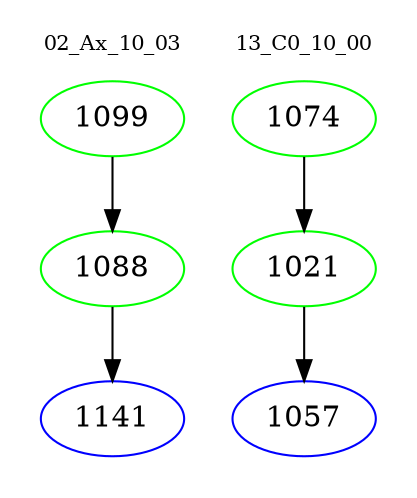 digraph{
subgraph cluster_0 {
color = white
label = "02_Ax_10_03";
fontsize=10;
T0_1099 [label="1099", color="green"]
T0_1099 -> T0_1088 [color="black"]
T0_1088 [label="1088", color="green"]
T0_1088 -> T0_1141 [color="black"]
T0_1141 [label="1141", color="blue"]
}
subgraph cluster_1 {
color = white
label = "13_C0_10_00";
fontsize=10;
T1_1074 [label="1074", color="green"]
T1_1074 -> T1_1021 [color="black"]
T1_1021 [label="1021", color="green"]
T1_1021 -> T1_1057 [color="black"]
T1_1057 [label="1057", color="blue"]
}
}
